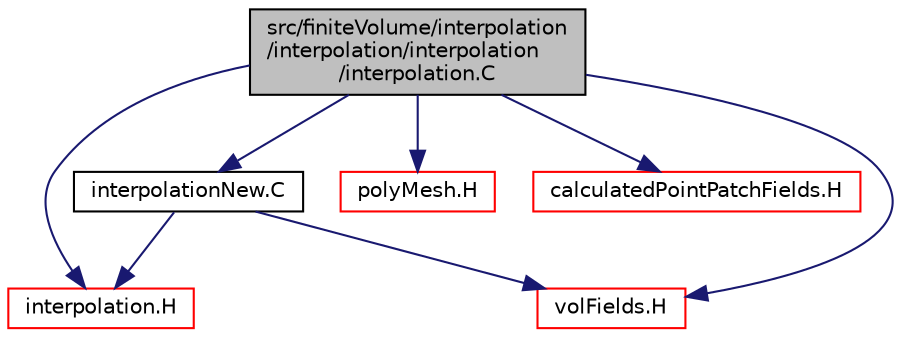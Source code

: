 digraph "src/finiteVolume/interpolation/interpolation/interpolation/interpolation.C"
{
  bgcolor="transparent";
  edge [fontname="Helvetica",fontsize="10",labelfontname="Helvetica",labelfontsize="10"];
  node [fontname="Helvetica",fontsize="10",shape=record];
  Node0 [label="src/finiteVolume/interpolation\l/interpolation/interpolation\l/interpolation.C",height=0.2,width=0.4,color="black", fillcolor="grey75", style="filled", fontcolor="black"];
  Node0 -> Node1 [color="midnightblue",fontsize="10",style="solid",fontname="Helvetica"];
  Node1 [label="interpolation.H",height=0.2,width=0.4,color="red",URL="$a03953.html"];
  Node0 -> Node314 [color="midnightblue",fontsize="10",style="solid",fontname="Helvetica"];
  Node314 [label="volFields.H",height=0.2,width=0.4,color="red",URL="$a02912.html"];
  Node0 -> Node233 [color="midnightblue",fontsize="10",style="solid",fontname="Helvetica"];
  Node233 [label="polyMesh.H",height=0.2,width=0.4,color="red",URL="$a12398.html"];
  Node0 -> Node344 [color="midnightblue",fontsize="10",style="solid",fontname="Helvetica"];
  Node344 [label="calculatedPointPatchFields.H",height=0.2,width=0.4,color="red",URL="$a10628.html"];
  Node0 -> Node346 [color="midnightblue",fontsize="10",style="solid",fontname="Helvetica"];
  Node346 [label="interpolationNew.C",height=0.2,width=0.4,color="black",URL="$a03956.html"];
  Node346 -> Node1 [color="midnightblue",fontsize="10",style="solid",fontname="Helvetica"];
  Node346 -> Node314 [color="midnightblue",fontsize="10",style="solid",fontname="Helvetica"];
}
